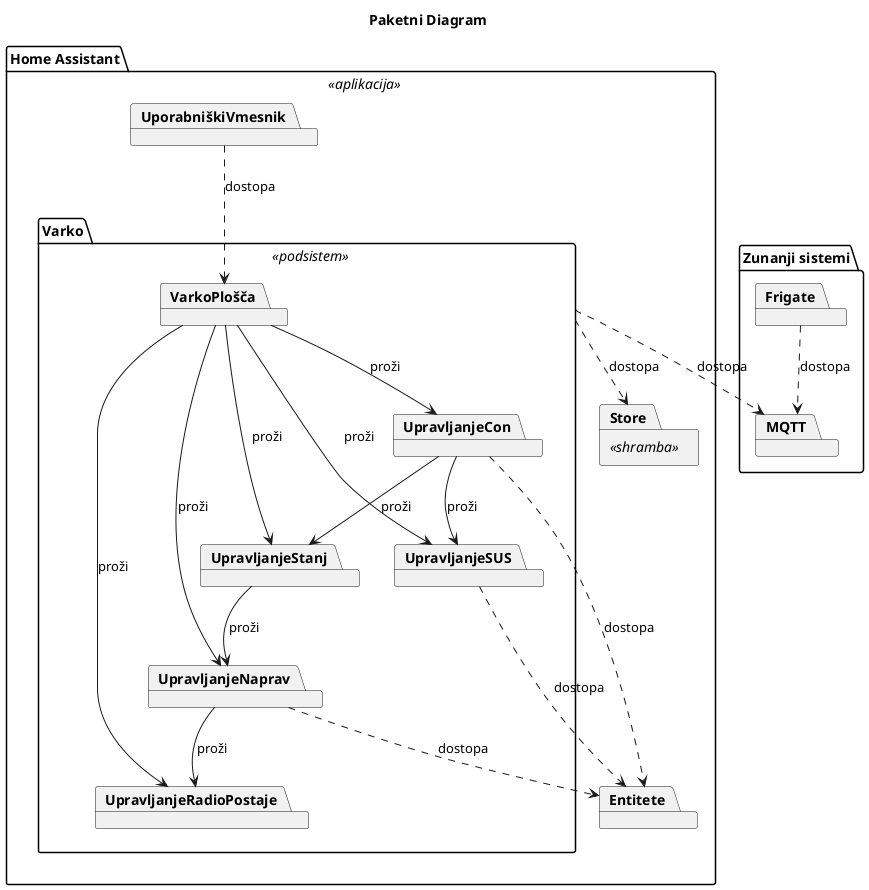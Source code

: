 @startuml
title Paketni Diagram

package "Home Assistant" <<aplikacija>> {

    package "UporabniškiVmesnik"
    package "Store" <<shramba>>
    package "Entitete"

    package "Varko" <<podsistem>> {
        package "VarkoPlošča"
        package "UpravljanjeNaprav"
        package "UpravljanjeCon"
        package "UpravljanjeSUS"
        package "UpravljanjeStanj"
        package "UpravljanjeRadioPostaje"
    }

}

package "Zunanji sistemi" {
     package "Frigate"
     package "MQTT"
}

UporabniškiVmesnik .-> VarkoPlošča : "dostopa"
Varko .-> MQTT : "dostopa"
Frigate .-> MQTT : "dostopa"
UpravljanjeStanj --> UpravljanjeNaprav : "proži"
UpravljanjeCon --> UpravljanjeStanj : "proži"
UpravljanjeCon --> UpravljanjeSUS : "proži"
VarkoPlošča --> UpravljanjeNaprav : "proži"
VarkoPlošča --> UpravljanjeCon : "proži"
VarkoPlošča --> UpravljanjeSUS : "proži"
VarkoPlošča --> UpravljanjeStanj : "proži"
VarkoPlošča --> UpravljanjeRadioPostaje : "proži"
UpravljanjeNaprav .-> Entitete : "dostopa"
UpravljanjeNaprav --> UpravljanjeRadioPostaje : "proži"
UpravljanjeSUS .-> Entitete : "dostopa"
UpravljanjeCon .-> Entitete : "dostopa"
Varko .-> Store : "dostopa"
@enduml
